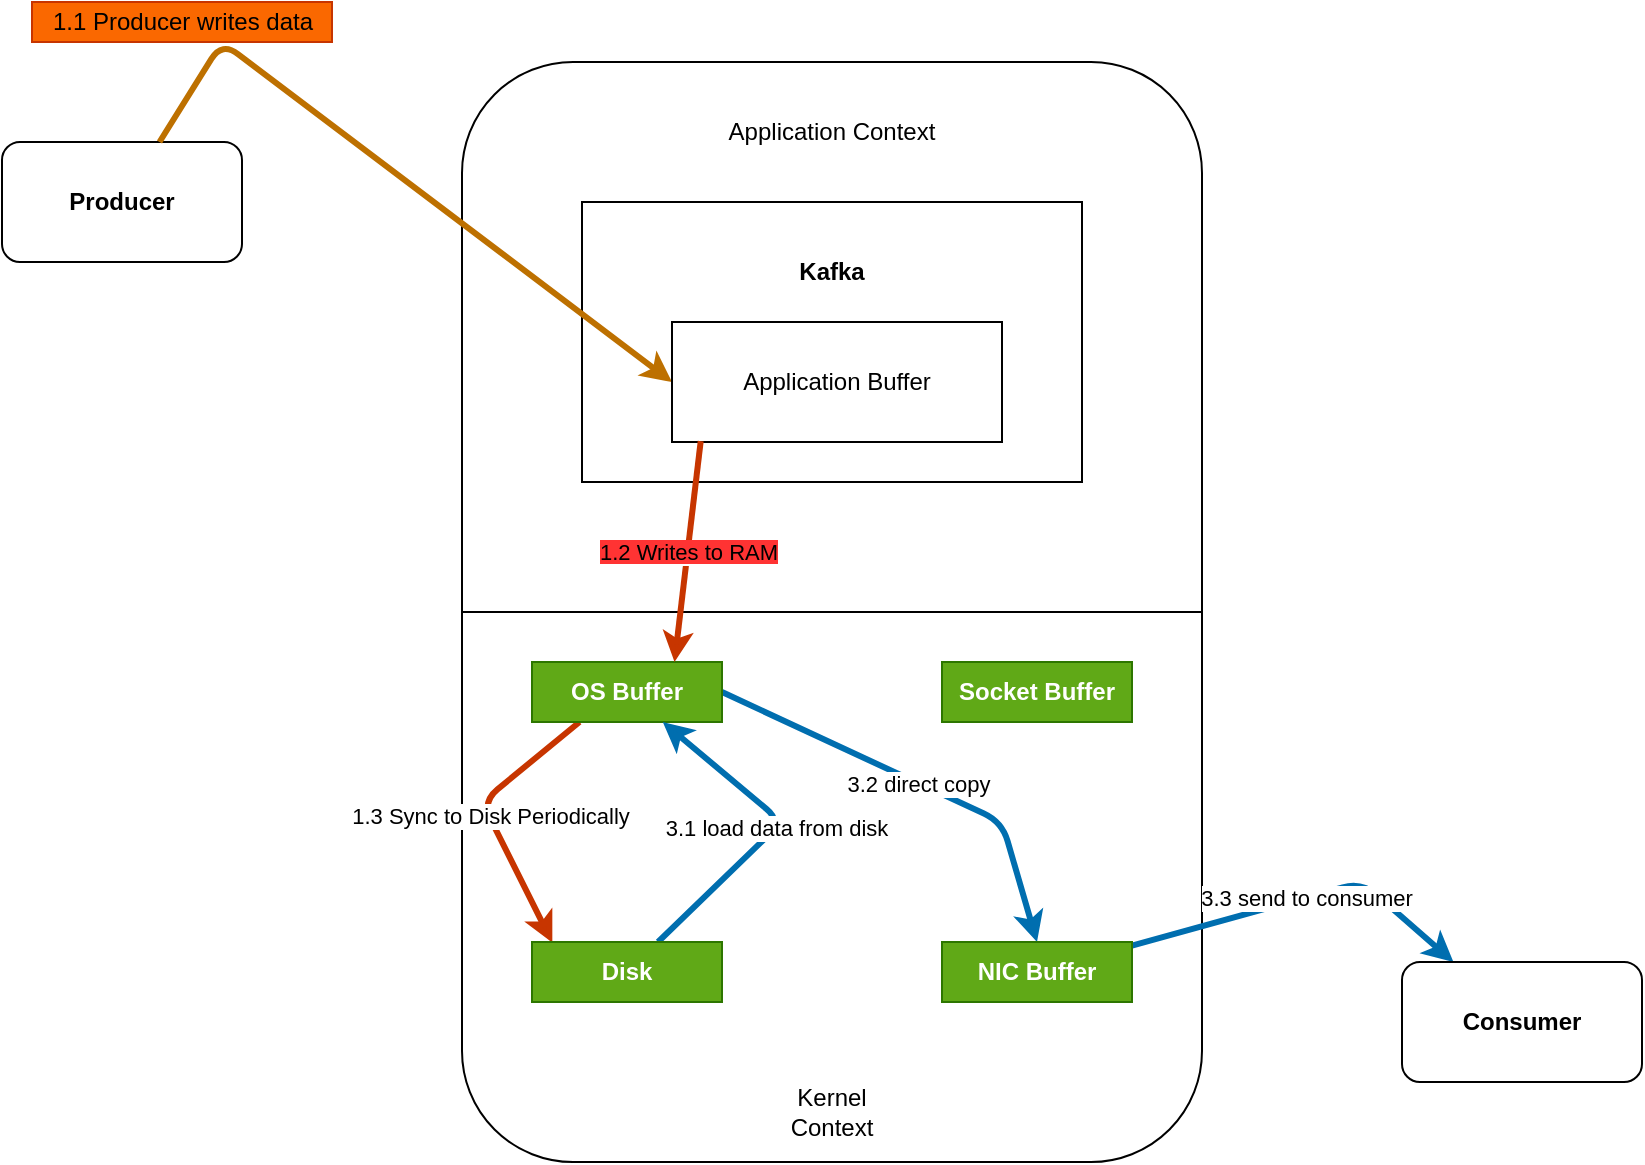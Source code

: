 <mxfile>
    <diagram id="_I_cGPic_pTMYhjUuYrR" name="Page-1">
        <mxGraphModel dx="787" dy="1552" grid="1" gridSize="10" guides="1" tooltips="1" connect="1" arrows="1" fold="1" page="1" pageScale="1" pageWidth="850" pageHeight="1100" math="0" shadow="0">
            <root>
                <mxCell id="0"/>
                <mxCell id="1" parent="0"/>
                <mxCell id="2" value="" style="rounded=1;whiteSpace=wrap;html=1;" vertex="1" parent="1">
                    <mxGeometry x="240" y="-140" width="370" height="550" as="geometry"/>
                </mxCell>
                <mxCell id="3" value="Kernel Context" style="text;html=1;strokeColor=none;fillColor=none;align=center;verticalAlign=middle;whiteSpace=wrap;rounded=0;" vertex="1" parent="1">
                    <mxGeometry x="395" y="370" width="60" height="30" as="geometry"/>
                </mxCell>
                <mxCell id="4" value="" style="endArrow=none;html=1;exitX=0;exitY=0.5;exitDx=0;exitDy=0;entryX=1;entryY=0.5;entryDx=0;entryDy=0;" edge="1" parent="1" source="2" target="2">
                    <mxGeometry width="50" height="50" relative="1" as="geometry">
                        <mxPoint x="380" y="190" as="sourcePoint"/>
                        <mxPoint x="430" y="140" as="targetPoint"/>
                    </mxGeometry>
                </mxCell>
                <mxCell id="22" value="1.3 Sync to Disk Periodically" style="edgeStyle=none;html=1;entryX=0.107;entryY=0.011;entryDx=0;entryDy=0;strokeWidth=3;exitX=0.25;exitY=1;exitDx=0;exitDy=0;entryPerimeter=0;fillColor=#fa6800;strokeColor=#C73500;" edge="1" parent="1" source="5" target="7">
                    <mxGeometry relative="1" as="geometry">
                        <Array as="points">
                            <mxPoint x="250" y="230"/>
                        </Array>
                    </mxGeometry>
                </mxCell>
                <mxCell id="24" value="3.2 direct copy" style="edgeStyle=none;html=1;entryX=0.5;entryY=0;entryDx=0;entryDy=0;strokeWidth=3;exitX=1;exitY=0.5;exitDx=0;exitDy=0;fillColor=#1ba1e2;strokeColor=#006EAF;" edge="1" parent="1" source="5" target="8">
                    <mxGeometry relative="1" as="geometry">
                        <Array as="points">
                            <mxPoint x="510" y="240"/>
                        </Array>
                    </mxGeometry>
                </mxCell>
                <mxCell id="5" value="OS Buffer" style="rounded=0;whiteSpace=wrap;html=1;fillColor=#60a917;fontColor=#ffffff;strokeColor=#2D7600;fontStyle=1" vertex="1" parent="1">
                    <mxGeometry x="275" y="160" width="95" height="30" as="geometry"/>
                </mxCell>
                <mxCell id="6" value="Socket Buffer" style="rounded=0;whiteSpace=wrap;html=1;fillColor=#60a917;fontColor=#ffffff;strokeColor=#2D7600;fontStyle=1" vertex="1" parent="1">
                    <mxGeometry x="480" y="160" width="95" height="30" as="geometry"/>
                </mxCell>
                <mxCell id="23" value="3.1 load data from disk" style="edgeStyle=none;html=1;strokeWidth=3;fillColor=#1ba1e2;strokeColor=#006EAF;" edge="1" parent="1" source="7" target="5">
                    <mxGeometry relative="1" as="geometry">
                        <Array as="points">
                            <mxPoint x="400" y="240"/>
                        </Array>
                    </mxGeometry>
                </mxCell>
                <mxCell id="7" value="Disk&lt;span style=&quot;color: rgba(0 , 0 , 0 , 0) ; font-family: monospace ; font-size: 0px ; font-weight: 400&quot;&gt;%3CmxGraphModel%3E%3Croot%3E%3CmxCell%20id%3D%220%22%2F%3E%3CmxCell%20id%3D%221%22%20parent%3D%220%22%2F%3E%3CmxCell%20id%3D%222%22%20value%3D%22OS%20Buffer%22%20style%3D%22rounded%3D0%3BwhiteSpace%3Dwrap%3Bhtml%3D1%3BfillColor%3D%2360a917%3BfontColor%3D%23ffffff%3BstrokeColor%3D%232D7600%3BfontStyle%3D1%22%20vertex%3D%221%22%20parent%3D%221%22%3E%3CmxGeometry%20x%3D%22275%22%20y%3D%22160%22%20width%3D%2295%22%20height%3D%2230%22%20as%3D%22geometry%22%2F%3E%3C%2FmxCell%3E%3C%2Froot%3E%3C%2FmxGraphModel%3E&lt;/span&gt;" style="rounded=0;whiteSpace=wrap;html=1;fillColor=#60a917;fontColor=#ffffff;strokeColor=#2D7600;fontStyle=1" vertex="1" parent="1">
                    <mxGeometry x="275" y="300" width="95" height="30" as="geometry"/>
                </mxCell>
                <mxCell id="25" value="3.3 send to consumer" style="edgeStyle=none;html=1;strokeWidth=3;fillColor=#1ba1e2;strokeColor=#006EAF;" edge="1" parent="1" source="8" target="10">
                    <mxGeometry relative="1" as="geometry">
                        <Array as="points">
                            <mxPoint x="690" y="270"/>
                        </Array>
                    </mxGeometry>
                </mxCell>
                <mxCell id="8" value="NIC Buffer&lt;span style=&quot;color: rgba(0 , 0 , 0 , 0) ; font-family: monospace ; font-size: 0px ; font-weight: 400&quot;&gt;%3CmxGraphModel%3E%3Croot%3E%3CmxCell%20id%3D%220%22%2F%3E%3CmxCell%20id%3D%221%22%20parent%3D%220%22%2F%3E%3CmxCell%20id%3D%222%22%20value%3D%22OS%20Buffer%22%20style%3D%22rounded%3D0%3BwhiteSpace%3Dwrap%3Bhtml%3D1%3BfillColor%3D%2360a917%3BfontColor%3D%23ffffff%3BstrokeColor%3D%232D7600%3BfontStyle%3D1%22%20vertex%3D%221%22%20parent%3D%221%22%3E%3CmxGeometry%20x%3D%22275%22%20y%3D%22160%22%20width%3D%2295%22%20height%3D%2230%22%20as%3D%22geometry%22%2F%3E%3C%2FmxCell%3E%3C%2Froot%3E%3C%2FmxGraphModel%3E&lt;/span&gt;" style="rounded=0;whiteSpace=wrap;html=1;fillColor=#60a917;fontColor=#ffffff;strokeColor=#2D7600;fontStyle=1" vertex="1" parent="1">
                    <mxGeometry x="480" y="300" width="95" height="30" as="geometry"/>
                </mxCell>
                <mxCell id="9" value="&lt;b&gt;Producer&lt;/b&gt;" style="rounded=1;whiteSpace=wrap;html=1;" vertex="1" parent="1">
                    <mxGeometry x="10" y="-100" width="120" height="60" as="geometry"/>
                </mxCell>
                <mxCell id="10" value="&lt;b&gt;Consumer&lt;/b&gt;" style="rounded=1;whiteSpace=wrap;html=1;" vertex="1" parent="1">
                    <mxGeometry x="710" y="310" width="120" height="60" as="geometry"/>
                </mxCell>
                <mxCell id="11" value="" style="rounded=0;whiteSpace=wrap;html=1;" vertex="1" parent="1">
                    <mxGeometry x="300" y="-70" width="250" height="140" as="geometry"/>
                </mxCell>
                <mxCell id="12" value="Application Context" style="text;html=1;strokeColor=none;fillColor=none;align=center;verticalAlign=middle;whiteSpace=wrap;rounded=0;" vertex="1" parent="1">
                    <mxGeometry x="345" y="-120" width="160" height="30" as="geometry"/>
                </mxCell>
                <mxCell id="15" value="&lt;b&gt;Kafka&lt;/b&gt;" style="text;html=1;strokeColor=none;fillColor=none;align=center;verticalAlign=middle;whiteSpace=wrap;rounded=0;" vertex="1" parent="1">
                    <mxGeometry x="395" y="-50" width="60" height="30" as="geometry"/>
                </mxCell>
                <mxCell id="20" value="1.1 Producer writes data" style="text;html=1;align=center;verticalAlign=middle;resizable=0;points=[];autosize=1;strokeColor=#C73500;fillColor=#fa6800;fontColor=#000000;" vertex="1" parent="1">
                    <mxGeometry x="25" y="-170" width="150" height="20" as="geometry"/>
                </mxCell>
                <mxCell id="19" style="edgeStyle=none;html=1;strokeWidth=3;entryX=0;entryY=0.5;entryDx=0;entryDy=0;fillColor=#f0a30a;strokeColor=#BD7000;" edge="1" parent="1" source="9" target="13">
                    <mxGeometry relative="1" as="geometry">
                        <mxPoint x="340" y="10" as="targetPoint"/>
                        <Array as="points">
                            <mxPoint x="120" y="-150"/>
                        </Array>
                    </mxGeometry>
                </mxCell>
                <mxCell id="13" value="Application Buffer" style="rounded=0;whiteSpace=wrap;html=1;" vertex="1" parent="1">
                    <mxGeometry x="345" y="-10" width="165" height="60" as="geometry"/>
                </mxCell>
                <mxCell id="21" value="&lt;span style=&quot;background-color: rgb(255 , 51 , 51)&quot;&gt;&lt;font color=&quot;#000000&quot;&gt;1.2 Writes to RAM&lt;/font&gt;&lt;/span&gt;" style="edgeStyle=none;html=1;entryX=0.75;entryY=0;entryDx=0;entryDy=0;strokeWidth=3;exitX=0.087;exitY=0.992;exitDx=0;exitDy=0;exitPerimeter=0;fillColor=#fa6800;strokeColor=#C73500;" edge="1" parent="1" source="13" target="5">
                    <mxGeometry relative="1" as="geometry"/>
                </mxCell>
            </root>
        </mxGraphModel>
    </diagram>
</mxfile>